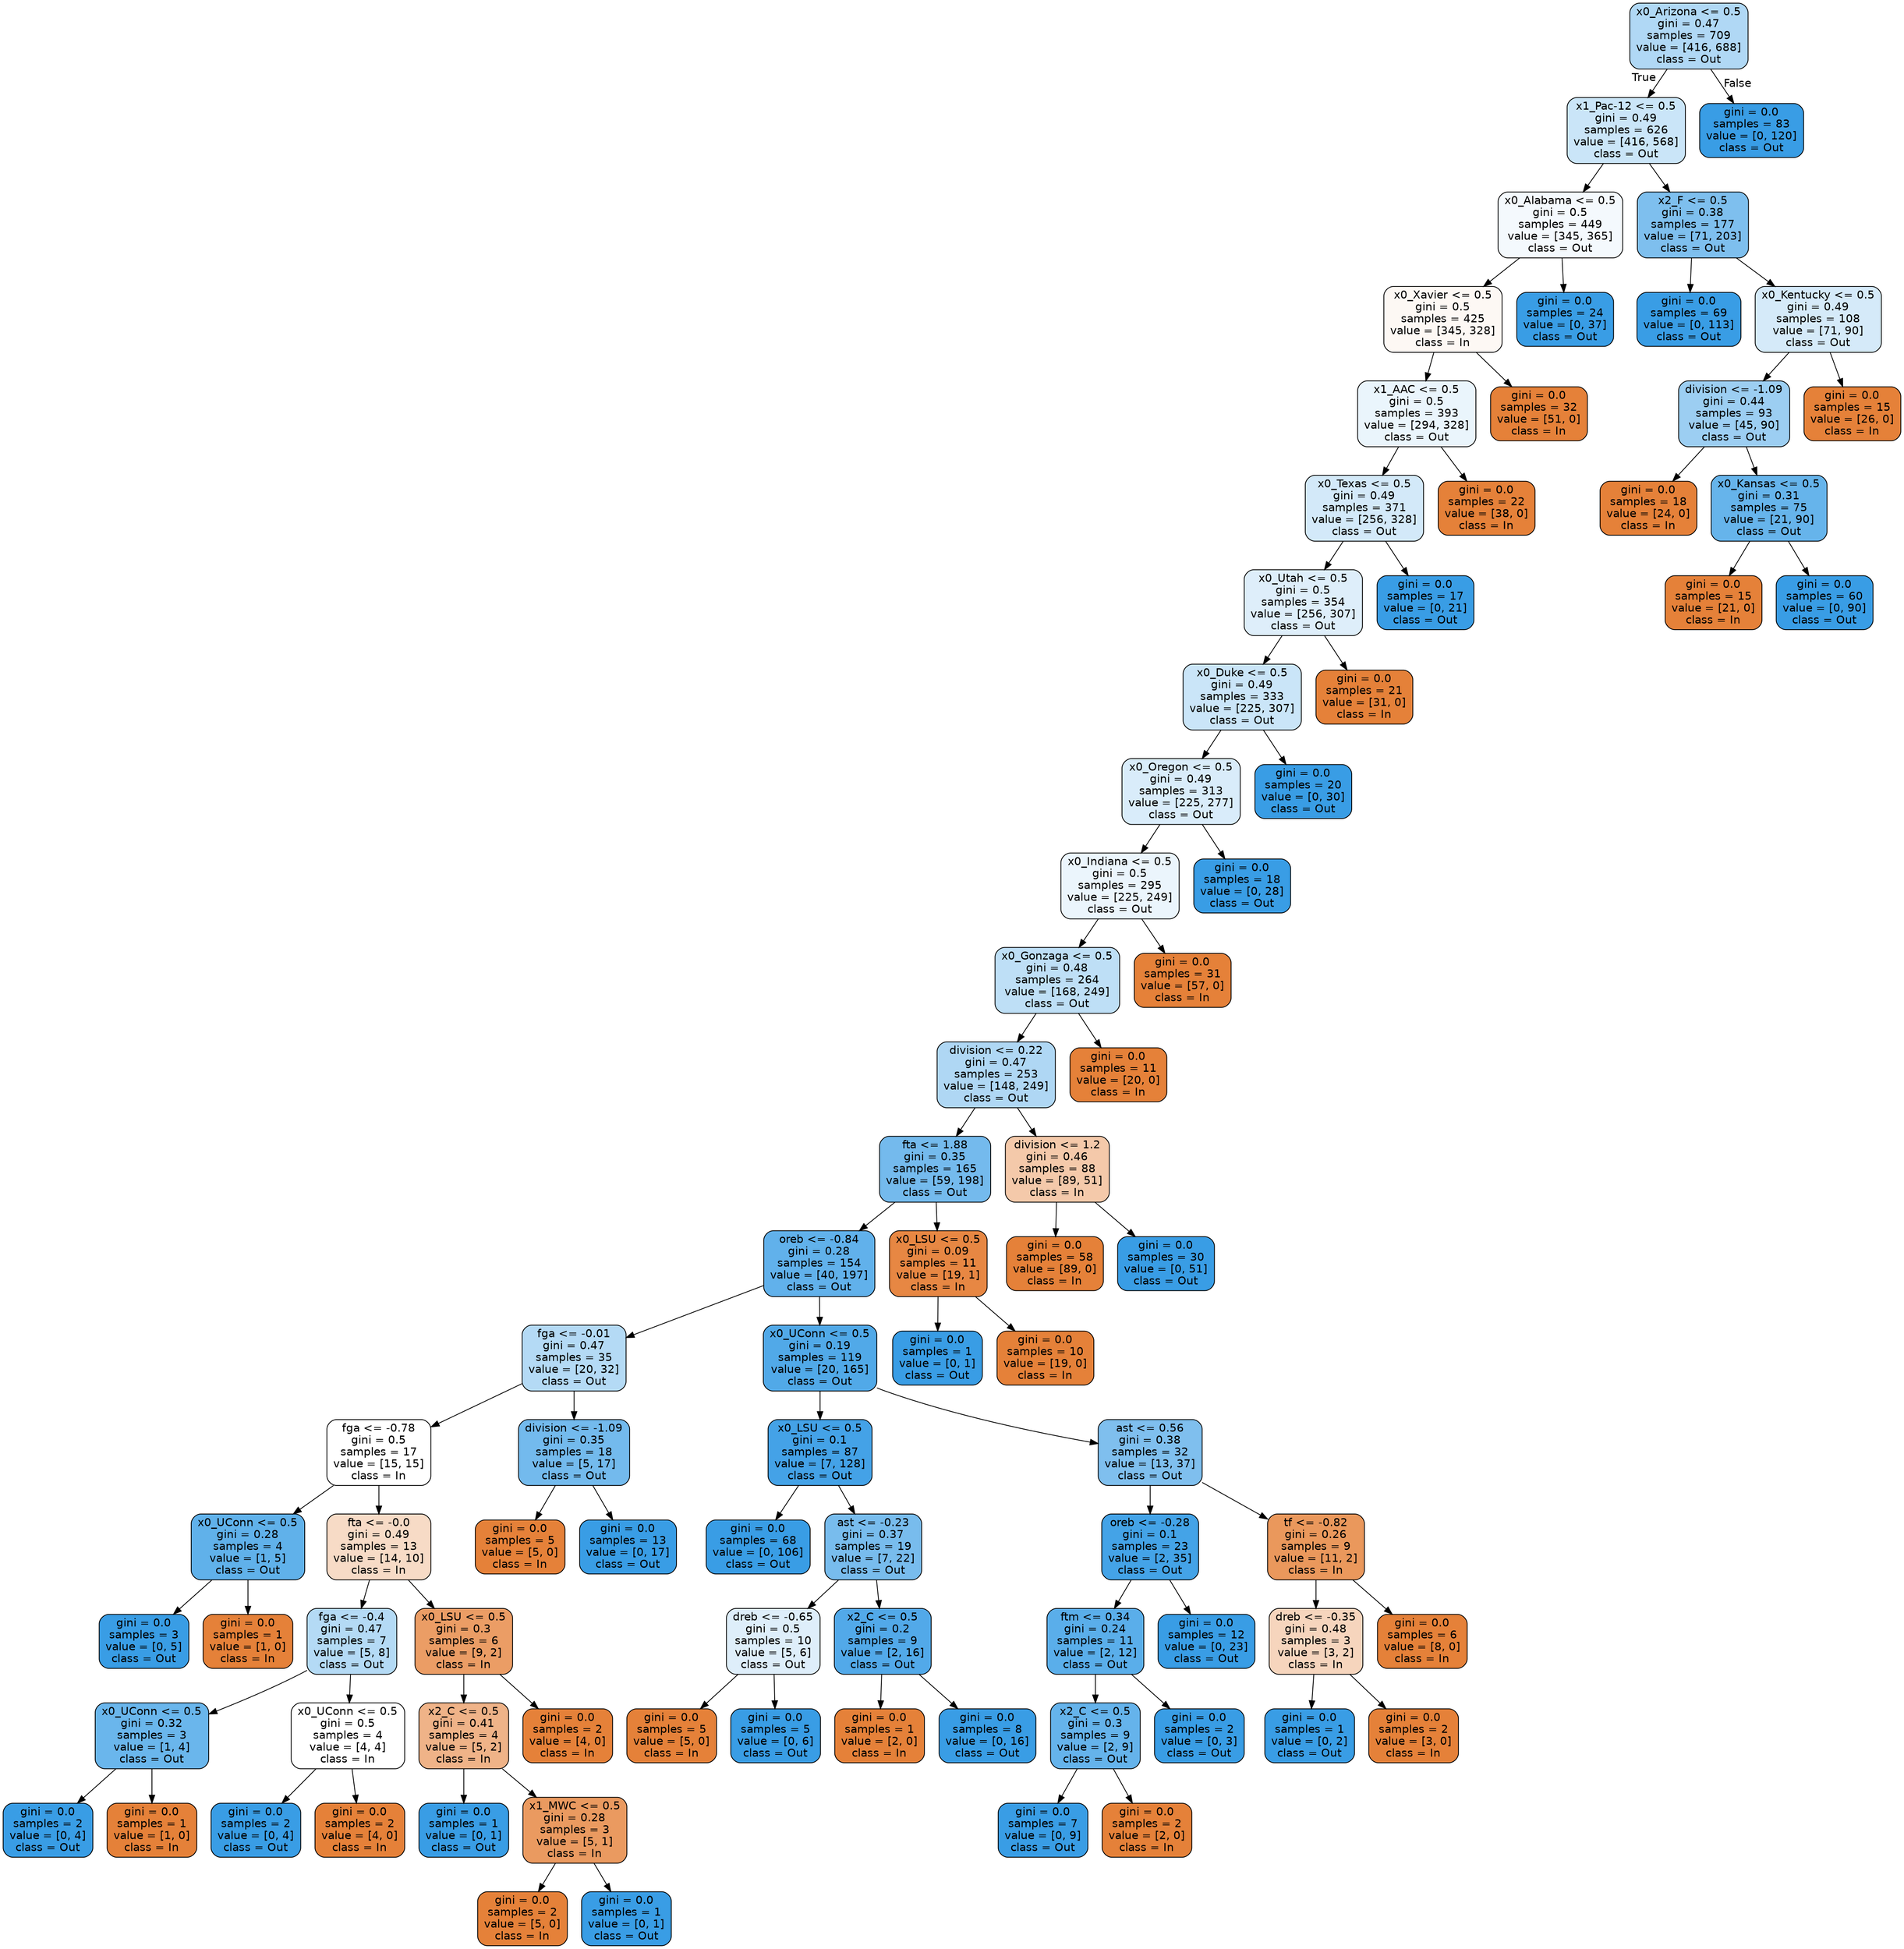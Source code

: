 digraph Tree {
node [shape=box, style="filled, rounded", color="black", fontname=helvetica] ;
edge [fontname=helvetica] ;
0 [label="x0_Arizona <= 0.5\ngini = 0.47\nsamples = 709\nvalue = [416, 688]\nclass = Out", fillcolor="#399de565"] ;
1 [label="x1_Pac-12 <= 0.5\ngini = 0.49\nsamples = 626\nvalue = [416, 568]\nclass = Out", fillcolor="#399de544"] ;
0 -> 1 [labeldistance=2.5, labelangle=45, headlabel="True"] ;
2 [label="x0_Alabama <= 0.5\ngini = 0.5\nsamples = 449\nvalue = [345, 365]\nclass = Out", fillcolor="#399de50e"] ;
1 -> 2 ;
3 [label="x0_Xavier <= 0.5\ngini = 0.5\nsamples = 425\nvalue = [345, 328]\nclass = In", fillcolor="#e581390d"] ;
2 -> 3 ;
4 [label="x1_AAC <= 0.5\ngini = 0.5\nsamples = 393\nvalue = [294, 328]\nclass = Out", fillcolor="#399de51a"] ;
3 -> 4 ;
5 [label="x0_Texas <= 0.5\ngini = 0.49\nsamples = 371\nvalue = [256, 328]\nclass = Out", fillcolor="#399de538"] ;
4 -> 5 ;
6 [label="x0_Utah <= 0.5\ngini = 0.5\nsamples = 354\nvalue = [256, 307]\nclass = Out", fillcolor="#399de52a"] ;
5 -> 6 ;
7 [label="x0_Duke <= 0.5\ngini = 0.49\nsamples = 333\nvalue = [225, 307]\nclass = Out", fillcolor="#399de544"] ;
6 -> 7 ;
8 [label="x0_Oregon <= 0.5\ngini = 0.49\nsamples = 313\nvalue = [225, 277]\nclass = Out", fillcolor="#399de530"] ;
7 -> 8 ;
9 [label="x0_Indiana <= 0.5\ngini = 0.5\nsamples = 295\nvalue = [225, 249]\nclass = Out", fillcolor="#399de519"] ;
8 -> 9 ;
10 [label="x0_Gonzaga <= 0.5\ngini = 0.48\nsamples = 264\nvalue = [168, 249]\nclass = Out", fillcolor="#399de553"] ;
9 -> 10 ;
11 [label="division <= 0.22\ngini = 0.47\nsamples = 253\nvalue = [148, 249]\nclass = Out", fillcolor="#399de567"] ;
10 -> 11 ;
12 [label="fta <= 1.88\ngini = 0.35\nsamples = 165\nvalue = [59, 198]\nclass = Out", fillcolor="#399de5b3"] ;
11 -> 12 ;
13 [label="oreb <= -0.84\ngini = 0.28\nsamples = 154\nvalue = [40, 197]\nclass = Out", fillcolor="#399de5cb"] ;
12 -> 13 ;
14 [label="fga <= -0.01\ngini = 0.47\nsamples = 35\nvalue = [20, 32]\nclass = Out", fillcolor="#399de560"] ;
13 -> 14 ;
15 [label="fga <= -0.78\ngini = 0.5\nsamples = 17\nvalue = [15, 15]\nclass = In", fillcolor="#e5813900"] ;
14 -> 15 ;
16 [label="x0_UConn <= 0.5\ngini = 0.28\nsamples = 4\nvalue = [1, 5]\nclass = Out", fillcolor="#399de5cc"] ;
15 -> 16 ;
17 [label="gini = 0.0\nsamples = 3\nvalue = [0, 5]\nclass = Out", fillcolor="#399de5ff"] ;
16 -> 17 ;
18 [label="gini = 0.0\nsamples = 1\nvalue = [1, 0]\nclass = In", fillcolor="#e58139ff"] ;
16 -> 18 ;
19 [label="fta <= -0.0\ngini = 0.49\nsamples = 13\nvalue = [14, 10]\nclass = In", fillcolor="#e5813949"] ;
15 -> 19 ;
20 [label="fga <= -0.4\ngini = 0.47\nsamples = 7\nvalue = [5, 8]\nclass = Out", fillcolor="#399de560"] ;
19 -> 20 ;
21 [label="x0_UConn <= 0.5\ngini = 0.32\nsamples = 3\nvalue = [1, 4]\nclass = Out", fillcolor="#399de5bf"] ;
20 -> 21 ;
22 [label="gini = 0.0\nsamples = 2\nvalue = [0, 4]\nclass = Out", fillcolor="#399de5ff"] ;
21 -> 22 ;
23 [label="gini = 0.0\nsamples = 1\nvalue = [1, 0]\nclass = In", fillcolor="#e58139ff"] ;
21 -> 23 ;
24 [label="x0_UConn <= 0.5\ngini = 0.5\nsamples = 4\nvalue = [4, 4]\nclass = In", fillcolor="#e5813900"] ;
20 -> 24 ;
25 [label="gini = 0.0\nsamples = 2\nvalue = [0, 4]\nclass = Out", fillcolor="#399de5ff"] ;
24 -> 25 ;
26 [label="gini = 0.0\nsamples = 2\nvalue = [4, 0]\nclass = In", fillcolor="#e58139ff"] ;
24 -> 26 ;
27 [label="x0_LSU <= 0.5\ngini = 0.3\nsamples = 6\nvalue = [9, 2]\nclass = In", fillcolor="#e58139c6"] ;
19 -> 27 ;
28 [label="x2_C <= 0.5\ngini = 0.41\nsamples = 4\nvalue = [5, 2]\nclass = In", fillcolor="#e5813999"] ;
27 -> 28 ;
29 [label="gini = 0.0\nsamples = 1\nvalue = [0, 1]\nclass = Out", fillcolor="#399de5ff"] ;
28 -> 29 ;
30 [label="x1_MWC <= 0.5\ngini = 0.28\nsamples = 3\nvalue = [5, 1]\nclass = In", fillcolor="#e58139cc"] ;
28 -> 30 ;
31 [label="gini = 0.0\nsamples = 2\nvalue = [5, 0]\nclass = In", fillcolor="#e58139ff"] ;
30 -> 31 ;
32 [label="gini = 0.0\nsamples = 1\nvalue = [0, 1]\nclass = Out", fillcolor="#399de5ff"] ;
30 -> 32 ;
33 [label="gini = 0.0\nsamples = 2\nvalue = [4, 0]\nclass = In", fillcolor="#e58139ff"] ;
27 -> 33 ;
34 [label="division <= -1.09\ngini = 0.35\nsamples = 18\nvalue = [5, 17]\nclass = Out", fillcolor="#399de5b4"] ;
14 -> 34 ;
35 [label="gini = 0.0\nsamples = 5\nvalue = [5, 0]\nclass = In", fillcolor="#e58139ff"] ;
34 -> 35 ;
36 [label="gini = 0.0\nsamples = 13\nvalue = [0, 17]\nclass = Out", fillcolor="#399de5ff"] ;
34 -> 36 ;
37 [label="x0_UConn <= 0.5\ngini = 0.19\nsamples = 119\nvalue = [20, 165]\nclass = Out", fillcolor="#399de5e0"] ;
13 -> 37 ;
38 [label="x0_LSU <= 0.5\ngini = 0.1\nsamples = 87\nvalue = [7, 128]\nclass = Out", fillcolor="#399de5f1"] ;
37 -> 38 ;
39 [label="gini = 0.0\nsamples = 68\nvalue = [0, 106]\nclass = Out", fillcolor="#399de5ff"] ;
38 -> 39 ;
40 [label="ast <= -0.23\ngini = 0.37\nsamples = 19\nvalue = [7, 22]\nclass = Out", fillcolor="#399de5ae"] ;
38 -> 40 ;
41 [label="dreb <= -0.65\ngini = 0.5\nsamples = 10\nvalue = [5, 6]\nclass = Out", fillcolor="#399de52a"] ;
40 -> 41 ;
42 [label="gini = 0.0\nsamples = 5\nvalue = [5, 0]\nclass = In", fillcolor="#e58139ff"] ;
41 -> 42 ;
43 [label="gini = 0.0\nsamples = 5\nvalue = [0, 6]\nclass = Out", fillcolor="#399de5ff"] ;
41 -> 43 ;
44 [label="x2_C <= 0.5\ngini = 0.2\nsamples = 9\nvalue = [2, 16]\nclass = Out", fillcolor="#399de5df"] ;
40 -> 44 ;
45 [label="gini = 0.0\nsamples = 1\nvalue = [2, 0]\nclass = In", fillcolor="#e58139ff"] ;
44 -> 45 ;
46 [label="gini = 0.0\nsamples = 8\nvalue = [0, 16]\nclass = Out", fillcolor="#399de5ff"] ;
44 -> 46 ;
47 [label="ast <= 0.56\ngini = 0.38\nsamples = 32\nvalue = [13, 37]\nclass = Out", fillcolor="#399de5a5"] ;
37 -> 47 ;
48 [label="oreb <= -0.28\ngini = 0.1\nsamples = 23\nvalue = [2, 35]\nclass = Out", fillcolor="#399de5f0"] ;
47 -> 48 ;
49 [label="ftm <= 0.34\ngini = 0.24\nsamples = 11\nvalue = [2, 12]\nclass = Out", fillcolor="#399de5d4"] ;
48 -> 49 ;
50 [label="x2_C <= 0.5\ngini = 0.3\nsamples = 9\nvalue = [2, 9]\nclass = Out", fillcolor="#399de5c6"] ;
49 -> 50 ;
51 [label="gini = 0.0\nsamples = 7\nvalue = [0, 9]\nclass = Out", fillcolor="#399de5ff"] ;
50 -> 51 ;
52 [label="gini = 0.0\nsamples = 2\nvalue = [2, 0]\nclass = In", fillcolor="#e58139ff"] ;
50 -> 52 ;
53 [label="gini = 0.0\nsamples = 2\nvalue = [0, 3]\nclass = Out", fillcolor="#399de5ff"] ;
49 -> 53 ;
54 [label="gini = 0.0\nsamples = 12\nvalue = [0, 23]\nclass = Out", fillcolor="#399de5ff"] ;
48 -> 54 ;
55 [label="tf <= -0.82\ngini = 0.26\nsamples = 9\nvalue = [11, 2]\nclass = In", fillcolor="#e58139d1"] ;
47 -> 55 ;
56 [label="dreb <= -0.35\ngini = 0.48\nsamples = 3\nvalue = [3, 2]\nclass = In", fillcolor="#e5813955"] ;
55 -> 56 ;
57 [label="gini = 0.0\nsamples = 1\nvalue = [0, 2]\nclass = Out", fillcolor="#399de5ff"] ;
56 -> 57 ;
58 [label="gini = 0.0\nsamples = 2\nvalue = [3, 0]\nclass = In", fillcolor="#e58139ff"] ;
56 -> 58 ;
59 [label="gini = 0.0\nsamples = 6\nvalue = [8, 0]\nclass = In", fillcolor="#e58139ff"] ;
55 -> 59 ;
60 [label="x0_LSU <= 0.5\ngini = 0.09\nsamples = 11\nvalue = [19, 1]\nclass = In", fillcolor="#e58139f2"] ;
12 -> 60 ;
61 [label="gini = 0.0\nsamples = 1\nvalue = [0, 1]\nclass = Out", fillcolor="#399de5ff"] ;
60 -> 61 ;
62 [label="gini = 0.0\nsamples = 10\nvalue = [19, 0]\nclass = In", fillcolor="#e58139ff"] ;
60 -> 62 ;
63 [label="division <= 1.2\ngini = 0.46\nsamples = 88\nvalue = [89, 51]\nclass = In", fillcolor="#e581396d"] ;
11 -> 63 ;
64 [label="gini = 0.0\nsamples = 58\nvalue = [89, 0]\nclass = In", fillcolor="#e58139ff"] ;
63 -> 64 ;
65 [label="gini = 0.0\nsamples = 30\nvalue = [0, 51]\nclass = Out", fillcolor="#399de5ff"] ;
63 -> 65 ;
66 [label="gini = 0.0\nsamples = 11\nvalue = [20, 0]\nclass = In", fillcolor="#e58139ff"] ;
10 -> 66 ;
67 [label="gini = 0.0\nsamples = 31\nvalue = [57, 0]\nclass = In", fillcolor="#e58139ff"] ;
9 -> 67 ;
68 [label="gini = 0.0\nsamples = 18\nvalue = [0, 28]\nclass = Out", fillcolor="#399de5ff"] ;
8 -> 68 ;
69 [label="gini = 0.0\nsamples = 20\nvalue = [0, 30]\nclass = Out", fillcolor="#399de5ff"] ;
7 -> 69 ;
70 [label="gini = 0.0\nsamples = 21\nvalue = [31, 0]\nclass = In", fillcolor="#e58139ff"] ;
6 -> 70 ;
71 [label="gini = 0.0\nsamples = 17\nvalue = [0, 21]\nclass = Out", fillcolor="#399de5ff"] ;
5 -> 71 ;
72 [label="gini = 0.0\nsamples = 22\nvalue = [38, 0]\nclass = In", fillcolor="#e58139ff"] ;
4 -> 72 ;
73 [label="gini = 0.0\nsamples = 32\nvalue = [51, 0]\nclass = In", fillcolor="#e58139ff"] ;
3 -> 73 ;
74 [label="gini = 0.0\nsamples = 24\nvalue = [0, 37]\nclass = Out", fillcolor="#399de5ff"] ;
2 -> 74 ;
75 [label="x2_F <= 0.5\ngini = 0.38\nsamples = 177\nvalue = [71, 203]\nclass = Out", fillcolor="#399de5a6"] ;
1 -> 75 ;
76 [label="gini = 0.0\nsamples = 69\nvalue = [0, 113]\nclass = Out", fillcolor="#399de5ff"] ;
75 -> 76 ;
77 [label="x0_Kentucky <= 0.5\ngini = 0.49\nsamples = 108\nvalue = [71, 90]\nclass = Out", fillcolor="#399de536"] ;
75 -> 77 ;
78 [label="division <= -1.09\ngini = 0.44\nsamples = 93\nvalue = [45, 90]\nclass = Out", fillcolor="#399de57f"] ;
77 -> 78 ;
79 [label="gini = 0.0\nsamples = 18\nvalue = [24, 0]\nclass = In", fillcolor="#e58139ff"] ;
78 -> 79 ;
80 [label="x0_Kansas <= 0.5\ngini = 0.31\nsamples = 75\nvalue = [21, 90]\nclass = Out", fillcolor="#399de5c4"] ;
78 -> 80 ;
81 [label="gini = 0.0\nsamples = 15\nvalue = [21, 0]\nclass = In", fillcolor="#e58139ff"] ;
80 -> 81 ;
82 [label="gini = 0.0\nsamples = 60\nvalue = [0, 90]\nclass = Out", fillcolor="#399de5ff"] ;
80 -> 82 ;
83 [label="gini = 0.0\nsamples = 15\nvalue = [26, 0]\nclass = In", fillcolor="#e58139ff"] ;
77 -> 83 ;
84 [label="gini = 0.0\nsamples = 83\nvalue = [0, 120]\nclass = Out", fillcolor="#399de5ff"] ;
0 -> 84 [labeldistance=2.5, labelangle=-45, headlabel="False"] ;
}